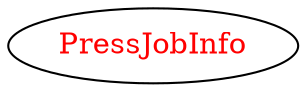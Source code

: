 digraph dependencyGraph {
 concentrate=true;
 ranksep="2.0";
 rankdir="LR"; 
 splines="ortho";
"PressJobInfo" [fontcolor="red"];
}